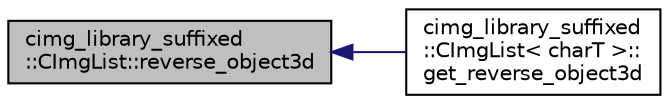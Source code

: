 digraph "cimg_library_suffixed::CImgList::reverse_object3d"
{
  edge [fontname="Helvetica",fontsize="10",labelfontname="Helvetica",labelfontsize="10"];
  node [fontname="Helvetica",fontsize="10",shape=record];
  rankdir="LR";
  Node1 [label="cimg_library_suffixed\l::CImgList::reverse_object3d",height=0.2,width=0.4,color="black", fillcolor="grey75", style="filled" fontcolor="black"];
  Node1 -> Node2 [dir="back",color="midnightblue",fontsize="10",style="solid",fontname="Helvetica"];
  Node2 [label="cimg_library_suffixed\l::CImgList\< charT \>::\lget_reverse_object3d",height=0.2,width=0.4,color="black", fillcolor="white", style="filled",URL="$structcimg__library__suffixed_1_1_c_img_list.html#a65be719ca79b2dd02601646152649bea",tooltip="Reverse primitives orientations of a 3d object ."];
}
